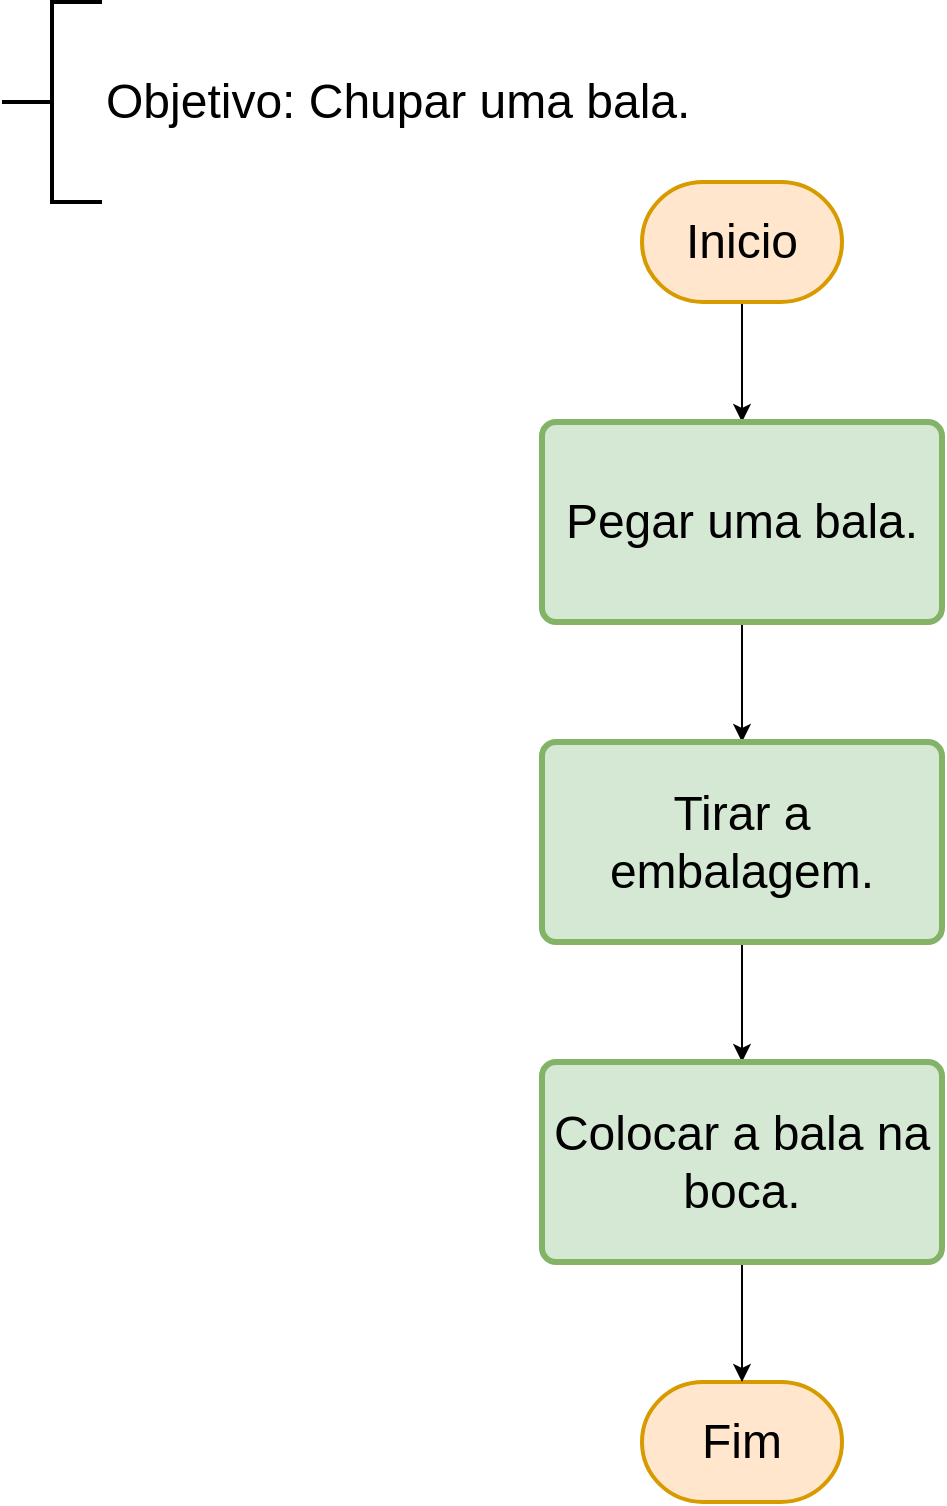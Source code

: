 <mxfile version="20.3.0" type="github">
  <diagram id="S-h85ZhSONqcsk4opssn" name="Página-1">
    <mxGraphModel dx="1497" dy="797" grid="1" gridSize="10" guides="1" tooltips="1" connect="1" arrows="1" fold="1" page="1" pageScale="1" pageWidth="827" pageHeight="1169" math="0" shadow="0">
      <root>
        <mxCell id="0" />
        <mxCell id="1" parent="0" />
        <mxCell id="GmF-pUQcsCZysbQerN3h-1" value="&lt;font style=&quot;font-size: 24px;&quot;&gt;Objetivo: Chupar uma bala.&lt;/font&gt;" style="strokeWidth=2;html=1;shape=mxgraph.flowchart.annotation_2;align=left;labelPosition=right;pointerEvents=1;" vertex="1" parent="1">
          <mxGeometry x="30" y="30" width="50" height="100" as="geometry" />
        </mxCell>
        <mxCell id="GmF-pUQcsCZysbQerN3h-7" value="" style="edgeStyle=orthogonalEdgeStyle;rounded=0;orthogonalLoop=1;jettySize=auto;html=1;fontSize=24;" edge="1" parent="1" source="GmF-pUQcsCZysbQerN3h-2" target="GmF-pUQcsCZysbQerN3h-4">
          <mxGeometry relative="1" as="geometry" />
        </mxCell>
        <mxCell id="GmF-pUQcsCZysbQerN3h-2" value="Inicio" style="strokeWidth=2;html=1;shape=mxgraph.flowchart.terminator;whiteSpace=wrap;fontSize=24;fillColor=#ffe6cc;strokeColor=#d79b00;" vertex="1" parent="1">
          <mxGeometry x="350" y="120" width="100" height="60" as="geometry" />
        </mxCell>
        <mxCell id="GmF-pUQcsCZysbQerN3h-3" value="Fim" style="strokeWidth=2;html=1;shape=mxgraph.flowchart.terminator;whiteSpace=wrap;fontSize=24;fillColor=#ffe6cc;strokeColor=#d79b00;" vertex="1" parent="1">
          <mxGeometry x="350" y="720" width="100" height="60" as="geometry" />
        </mxCell>
        <mxCell id="GmF-pUQcsCZysbQerN3h-8" value="" style="edgeStyle=orthogonalEdgeStyle;rounded=0;orthogonalLoop=1;jettySize=auto;html=1;fontSize=24;" edge="1" parent="1" source="GmF-pUQcsCZysbQerN3h-4" target="GmF-pUQcsCZysbQerN3h-5">
          <mxGeometry relative="1" as="geometry" />
        </mxCell>
        <mxCell id="GmF-pUQcsCZysbQerN3h-4" value="Pegar uma bala." style="rounded=1;whiteSpace=wrap;html=1;absoluteArcSize=1;arcSize=14;strokeWidth=3;fontSize=24;fillColor=#d5e8d4;strokeColor=#82b366;shadow=0;sketch=0;glass=0;" vertex="1" parent="1">
          <mxGeometry x="300" y="240" width="200" height="100" as="geometry" />
        </mxCell>
        <mxCell id="GmF-pUQcsCZysbQerN3h-9" value="" style="edgeStyle=orthogonalEdgeStyle;rounded=0;orthogonalLoop=1;jettySize=auto;html=1;fontSize=24;" edge="1" parent="1" source="GmF-pUQcsCZysbQerN3h-5" target="GmF-pUQcsCZysbQerN3h-6">
          <mxGeometry relative="1" as="geometry" />
        </mxCell>
        <mxCell id="GmF-pUQcsCZysbQerN3h-5" value="Tirar a embalagem." style="rounded=1;whiteSpace=wrap;html=1;absoluteArcSize=1;arcSize=14;strokeWidth=3;fontSize=24;fillColor=#d5e8d4;strokeColor=#82b366;" vertex="1" parent="1">
          <mxGeometry x="300" y="400" width="200" height="100" as="geometry" />
        </mxCell>
        <mxCell id="GmF-pUQcsCZysbQerN3h-11" value="" style="edgeStyle=orthogonalEdgeStyle;rounded=0;orthogonalLoop=1;jettySize=auto;html=1;fontSize=24;" edge="1" parent="1" source="GmF-pUQcsCZysbQerN3h-6" target="GmF-pUQcsCZysbQerN3h-3">
          <mxGeometry relative="1" as="geometry" />
        </mxCell>
        <mxCell id="GmF-pUQcsCZysbQerN3h-6" value="Colocar a bala na boca." style="rounded=1;whiteSpace=wrap;html=1;absoluteArcSize=1;arcSize=14;strokeWidth=3;fontSize=24;fillColor=#d5e8d4;strokeColor=#82b366;fillStyle=auto;" vertex="1" parent="1">
          <mxGeometry x="300" y="560" width="200" height="100" as="geometry" />
        </mxCell>
      </root>
    </mxGraphModel>
  </diagram>
</mxfile>

